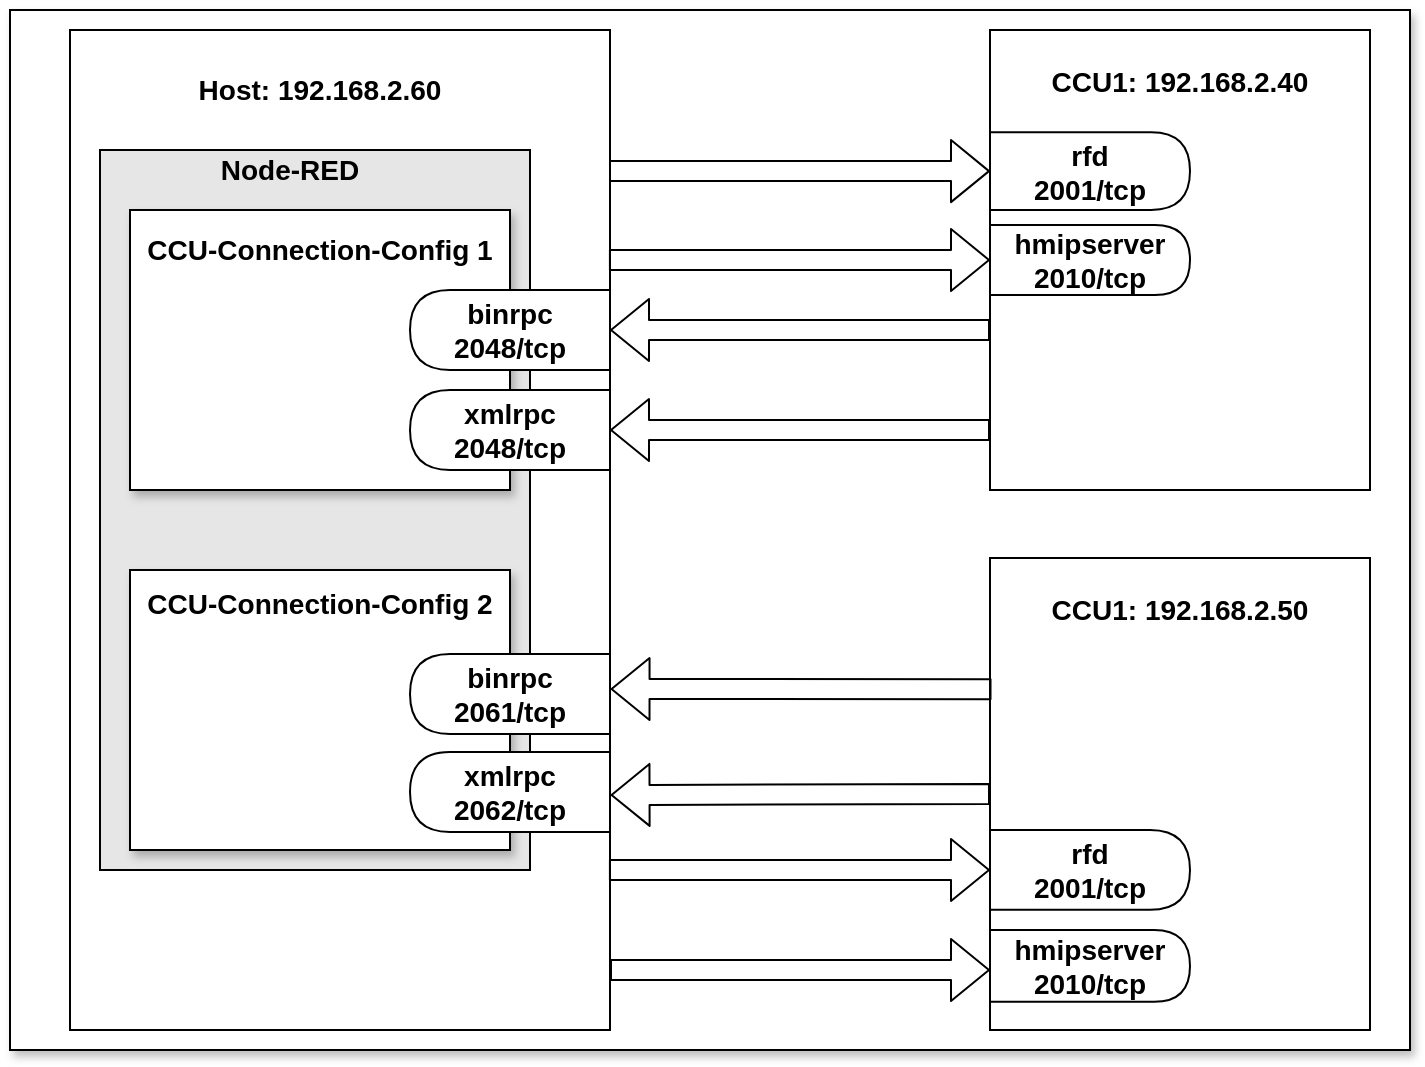 <mxfile version="14.1.1" type="device"><diagram id="QZB-0pdM2cC2ZNScPC8H" name="Page-1"><mxGraphModel dx="1659" dy="1152" grid="1" gridSize="10" guides="1" tooltips="1" connect="1" arrows="1" fold="1" page="1" pageScale="1" pageWidth="827" pageHeight="1169" math="0" shadow="0"><root><mxCell id="0"/><mxCell id="1" parent="0"/><mxCell id="gZi0RhLa6CDdLNVE8nCN-48" value="" style="rounded=0;whiteSpace=wrap;html=1;shadow=1;" parent="1" vertex="1"><mxGeometry x="40" y="60" width="700" height="520" as="geometry"/></mxCell><mxCell id="gZi0RhLa6CDdLNVE8nCN-34" value="" style="shape=flexArrow;endArrow=classic;html=1;entryX=0;entryY=0.5;entryDx=0;entryDy=0;exitX=0.998;exitY=0.141;exitDx=0;exitDy=0;exitPerimeter=0;" parent="1" source="gZi0RhLa6CDdLNVE8nCN-18" target="gZi0RhLa6CDdLNVE8nCN-13" edge="1"><mxGeometry width="50" height="50" relative="1" as="geometry"><mxPoint x="340" y="219.5" as="sourcePoint"/><mxPoint x="410" y="219.5" as="targetPoint"/></mxGeometry></mxCell><mxCell id="gZi0RhLa6CDdLNVE8nCN-38" value="" style="group" parent="1" vertex="1" connectable="0"><mxGeometry x="530" y="334" width="190" height="236" as="geometry"/></mxCell><mxCell id="gZi0RhLa6CDdLNVE8nCN-39" value="" style="rounded=0;whiteSpace=wrap;html=1;align=center;" parent="gZi0RhLa6CDdLNVE8nCN-38" vertex="1"><mxGeometry width="190" height="236" as="geometry"/></mxCell><mxCell id="gZi0RhLa6CDdLNVE8nCN-40" value="&lt;div align=&quot;center&quot;&gt;&lt;font style=&quot;font-size: 14px&quot;&gt;&lt;b&gt;CCU1: 192.168.2.50&lt;/b&gt;&lt;/font&gt;&lt;/div&gt;" style="text;html=1;strokeColor=none;fillColor=none;align=center;verticalAlign=middle;whiteSpace=wrap;rounded=0;" parent="gZi0RhLa6CDdLNVE8nCN-38" vertex="1"><mxGeometry y="13.111" width="190" height="26.222" as="geometry"/></mxCell><mxCell id="gZi0RhLa6CDdLNVE8nCN-41" value="&lt;div&gt;&lt;b&gt;&lt;font style=&quot;font-size: 14px&quot;&gt;rfd&lt;/font&gt;&lt;/b&gt;&lt;/div&gt;&lt;font style=&quot;font-size: 14px&quot;&gt;&lt;b&gt;2001/tcp&lt;/b&gt;&lt;/font&gt;" style="shape=delay;whiteSpace=wrap;html=1;" parent="gZi0RhLa6CDdLNVE8nCN-38" vertex="1"><mxGeometry y="136.003" width="100" height="39.905" as="geometry"/></mxCell><mxCell id="gZi0RhLa6CDdLNVE8nCN-42" value="&lt;div&gt;&lt;b&gt;&lt;font style=&quot;font-size: 14px&quot;&gt;hmipserver&lt;/font&gt;&lt;/b&gt;&lt;/div&gt;&lt;font style=&quot;font-size: 14px&quot;&gt;&lt;b&gt;2010/tcp&lt;/b&gt;&lt;/font&gt;" style="shape=delay;whiteSpace=wrap;html=1;" parent="gZi0RhLa6CDdLNVE8nCN-38" vertex="1"><mxGeometry y="186.003" width="100" height="35.913" as="geometry"/></mxCell><mxCell id="gZi0RhLa6CDdLNVE8nCN-46" value="" style="shape=flexArrow;endArrow=classic;html=1;exitX=0;exitY=0.5;exitDx=0;exitDy=0;entryX=1.001;entryY=0.765;entryDx=0;entryDy=0;entryPerimeter=0;" parent="1" source="gZi0RhLa6CDdLNVE8nCN-39" target="gZi0RhLa6CDdLNVE8nCN-18" edge="1"><mxGeometry width="50" height="50" relative="1" as="geometry"><mxPoint x="410" y="490.5" as="sourcePoint"/><mxPoint x="340" y="490" as="targetPoint"/></mxGeometry></mxCell><mxCell id="gZi0RhLa6CDdLNVE8nCN-49" value="" style="group" parent="1" vertex="1" connectable="0"><mxGeometry x="70" y="70" width="270" height="500" as="geometry"/></mxCell><mxCell id="gZi0RhLa6CDdLNVE8nCN-18" value="" style="rounded=0;whiteSpace=wrap;html=1;" parent="gZi0RhLa6CDdLNVE8nCN-49" vertex="1"><mxGeometry width="270" height="500" as="geometry"/></mxCell><mxCell id="gZi0RhLa6CDdLNVE8nCN-26" value="" style="rounded=0;whiteSpace=wrap;html=1;fillColor=#E6E6E6;" parent="gZi0RhLa6CDdLNVE8nCN-49" vertex="1"><mxGeometry x="15" y="60" width="215" height="360" as="geometry"/></mxCell><mxCell id="gZi0RhLa6CDdLNVE8nCN-15" value="&lt;div align=&quot;center&quot;&gt;&lt;font style=&quot;font-size: 14px&quot;&gt;&lt;b&gt;Host: 192.168.2.60&lt;/b&gt;&lt;/font&gt;&lt;/div&gt;" style="text;html=1;strokeColor=none;fillColor=none;align=center;verticalAlign=middle;whiteSpace=wrap;rounded=0;" parent="gZi0RhLa6CDdLNVE8nCN-49" vertex="1"><mxGeometry x="30" y="20" width="190" height="20" as="geometry"/></mxCell><mxCell id="gZi0RhLa6CDdLNVE8nCN-20" value="" style="rounded=0;whiteSpace=wrap;html=1;shadow=1;" parent="gZi0RhLa6CDdLNVE8nCN-49" vertex="1"><mxGeometry x="30" y="90" width="190" height="140" as="geometry"/></mxCell><mxCell id="gZi0RhLa6CDdLNVE8nCN-24" value="&lt;div&gt;&lt;b&gt;&lt;font style=&quot;font-size: 14px&quot;&gt;binrpc&lt;/font&gt;&lt;/b&gt;&lt;/div&gt;&lt;font style=&quot;font-size: 14px&quot;&gt;&lt;b&gt;2048/tcp&lt;/b&gt;&lt;/font&gt;" style="shape=delay;whiteSpace=wrap;html=1;direction=west;" parent="gZi0RhLa6CDdLNVE8nCN-49" vertex="1"><mxGeometry x="170" y="130" width="100" height="40" as="geometry"/></mxCell><mxCell id="gZi0RhLa6CDdLNVE8nCN-25" value="&lt;div&gt;&lt;b&gt;&lt;font style=&quot;font-size: 14px&quot;&gt;xmlrpc&lt;/font&gt;&lt;/b&gt;&lt;/div&gt;&lt;font style=&quot;font-size: 14px&quot;&gt;&lt;b&gt;2048/tcp&lt;/b&gt;&lt;/font&gt;" style="shape=delay;whiteSpace=wrap;html=1;direction=west;" parent="gZi0RhLa6CDdLNVE8nCN-49" vertex="1"><mxGeometry x="170" y="180" width="100" height="40" as="geometry"/></mxCell><mxCell id="gZi0RhLa6CDdLNVE8nCN-19" value="&lt;font style=&quot;font-size: 14px&quot;&gt;&lt;b&gt;Node-RED&lt;/b&gt;&lt;/font&gt;" style="text;html=1;strokeColor=none;fillColor=none;align=center;verticalAlign=middle;whiteSpace=wrap;rounded=0;" parent="gZi0RhLa6CDdLNVE8nCN-49" vertex="1"><mxGeometry x="15" y="60" width="190" height="20" as="geometry"/></mxCell><mxCell id="gZi0RhLa6CDdLNVE8nCN-30" value="&lt;font style=&quot;font-size: 14px&quot;&gt;&lt;b&gt;CCU-Connection-Config 1&lt;/b&gt;&lt;/font&gt;" style="text;html=1;strokeColor=none;fillColor=none;align=center;verticalAlign=middle;whiteSpace=wrap;rounded=0;" parent="gZi0RhLa6CDdLNVE8nCN-49" vertex="1"><mxGeometry x="30" y="100" width="190" height="20" as="geometry"/></mxCell><mxCell id="gZi0RhLa6CDdLNVE8nCN-31" value="" style="rounded=0;whiteSpace=wrap;html=1;shadow=1;" parent="gZi0RhLa6CDdLNVE8nCN-49" vertex="1"><mxGeometry x="30" y="270" width="190" height="140" as="geometry"/></mxCell><mxCell id="gZi0RhLa6CDdLNVE8nCN-32" value="&lt;font style=&quot;font-size: 14px&quot;&gt;&lt;b&gt;CCU-Connection-Config 2&lt;/b&gt;&lt;/font&gt;" style="text;html=1;strokeColor=none;fillColor=none;align=center;verticalAlign=middle;whiteSpace=wrap;rounded=0;" parent="gZi0RhLa6CDdLNVE8nCN-49" vertex="1"><mxGeometry x="30" y="277" width="190" height="20" as="geometry"/></mxCell><mxCell id="gZi0RhLa6CDdLNVE8nCN-33" value="&lt;div&gt;&lt;b&gt;&lt;font style=&quot;font-size: 14px&quot;&gt;binrpc&lt;/font&gt;&lt;/b&gt;&lt;/div&gt;&lt;font style=&quot;font-size: 14px&quot;&gt;&lt;b&gt;2061/tcp&lt;/b&gt;&lt;/font&gt;" style="shape=delay;whiteSpace=wrap;html=1;direction=west;" parent="gZi0RhLa6CDdLNVE8nCN-49" vertex="1"><mxGeometry x="170" y="312" width="100" height="40" as="geometry"/></mxCell><mxCell id="gZi0RhLa6CDdLNVE8nCN-29" value="&lt;div&gt;&lt;b&gt;&lt;font style=&quot;font-size: 14px&quot;&gt;xmlrpc&lt;/font&gt;&lt;/b&gt;&lt;/div&gt;&lt;font style=&quot;font-size: 14px&quot;&gt;&lt;b&gt;2062/tcp&lt;/b&gt;&lt;/font&gt;" style="shape=delay;whiteSpace=wrap;html=1;direction=west;" parent="gZi0RhLa6CDdLNVE8nCN-49" vertex="1"><mxGeometry x="170" y="361" width="100" height="40" as="geometry"/></mxCell><mxCell id="gZi0RhLa6CDdLNVE8nCN-50" value="" style="group" parent="1" vertex="1" connectable="0"><mxGeometry x="530" y="70" width="190" height="230" as="geometry"/></mxCell><mxCell id="gZi0RhLa6CDdLNVE8nCN-3" value="" style="rounded=0;whiteSpace=wrap;html=1;align=center;" parent="gZi0RhLa6CDdLNVE8nCN-50" vertex="1"><mxGeometry width="190" height="230.0" as="geometry"/></mxCell><mxCell id="gZi0RhLa6CDdLNVE8nCN-14" value="&lt;div&gt;&lt;b&gt;&lt;font style=&quot;font-size: 14px&quot;&gt;hmipserver&lt;/font&gt;&lt;/b&gt;&lt;/div&gt;&lt;font style=&quot;font-size: 14px&quot;&gt;&lt;b&gt;2010/tcp&lt;/b&gt;&lt;/font&gt;" style="shape=delay;whiteSpace=wrap;html=1;" parent="gZi0RhLa6CDdLNVE8nCN-50" vertex="1"><mxGeometry y="97.5" width="100" height="35" as="geometry"/></mxCell><mxCell id="gZi0RhLa6CDdLNVE8nCN-13" value="&lt;div&gt;&lt;b&gt;&lt;font style=&quot;font-size: 14px&quot;&gt;rfd&lt;/font&gt;&lt;/b&gt;&lt;/div&gt;&lt;font style=&quot;font-size: 14px&quot;&gt;&lt;b&gt;2001/tcp&lt;/b&gt;&lt;/font&gt;" style="shape=delay;whiteSpace=wrap;html=1;" parent="gZi0RhLa6CDdLNVE8nCN-50" vertex="1"><mxGeometry y="51.11" width="100" height="38.89" as="geometry"/></mxCell><mxCell id="gZi0RhLa6CDdLNVE8nCN-6" value="&lt;div align=&quot;center&quot;&gt;&lt;font style=&quot;font-size: 14px&quot;&gt;&lt;b&gt;CCU1: 192.168.2.40&lt;/b&gt;&lt;/font&gt;&lt;/div&gt;" style="text;html=1;strokeColor=none;fillColor=none;align=center;verticalAlign=middle;whiteSpace=wrap;rounded=0;" parent="gZi0RhLa6CDdLNVE8nCN-50" vertex="1"><mxGeometry y="12.778" width="190" height="25.556" as="geometry"/></mxCell><mxCell id="gZi0RhLa6CDdLNVE8nCN-52" value="" style="shape=flexArrow;endArrow=classic;html=1;entryX=1.001;entryY=0.659;entryDx=0;entryDy=0;entryPerimeter=0;exitX=0.004;exitY=0.278;exitDx=0;exitDy=0;exitPerimeter=0;" parent="1" source="gZi0RhLa6CDdLNVE8nCN-39" target="gZi0RhLa6CDdLNVE8nCN-18" edge="1"><mxGeometry width="50" height="50" relative="1" as="geometry"><mxPoint x="440" y="450" as="sourcePoint"/><mxPoint x="340" y="540.04" as="targetPoint"/></mxGeometry></mxCell><mxCell id="gZi0RhLa6CDdLNVE8nCN-53" value="" style="shape=flexArrow;endArrow=classic;html=1;exitX=0;exitY=0.5;exitDx=0;exitDy=0;" parent="1" edge="1"><mxGeometry width="50" height="50" relative="1" as="geometry"><mxPoint x="530" y="269.996" as="sourcePoint"/><mxPoint x="340" y="270.04" as="targetPoint"/></mxGeometry></mxCell><mxCell id="gZi0RhLa6CDdLNVE8nCN-54" value="" style="shape=flexArrow;endArrow=classic;html=1;exitX=0;exitY=0.5;exitDx=0;exitDy=0;" parent="1" edge="1"><mxGeometry width="50" height="50" relative="1" as="geometry"><mxPoint x="530" y="219.996" as="sourcePoint"/><mxPoint x="340" y="220" as="targetPoint"/></mxGeometry></mxCell><mxCell id="gZi0RhLa6CDdLNVE8nCN-55" value="" style="shape=flexArrow;endArrow=classic;html=1;entryX=0;entryY=0.5;entryDx=0;entryDy=0;exitX=0.998;exitY=0.84;exitDx=0;exitDy=0;exitPerimeter=0;" parent="1" source="gZi0RhLa6CDdLNVE8nCN-18" target="gZi0RhLa6CDdLNVE8nCN-41" edge="1"><mxGeometry width="50" height="50" relative="1" as="geometry"><mxPoint x="340" y="400.09" as="sourcePoint"/><mxPoint x="530" y="400.0" as="targetPoint"/></mxGeometry></mxCell><mxCell id="gZi0RhLa6CDdLNVE8nCN-56" value="" style="shape=flexArrow;endArrow=classic;html=1;" parent="1" edge="1"><mxGeometry width="50" height="50" relative="1" as="geometry"><mxPoint x="340" y="540" as="sourcePoint"/><mxPoint x="530" y="540" as="targetPoint"/></mxGeometry></mxCell><mxCell id="gZi0RhLa6CDdLNVE8nCN-35" value="" style="shape=flexArrow;endArrow=classic;html=1;entryX=0;entryY=0.5;entryDx=0;entryDy=0;exitX=0.998;exitY=0.23;exitDx=0;exitDy=0;exitPerimeter=0;" parent="1" source="gZi0RhLa6CDdLNVE8nCN-18" target="gZi0RhLa6CDdLNVE8nCN-3" edge="1"><mxGeometry width="50" height="50" relative="1" as="geometry"><mxPoint x="341" y="185" as="sourcePoint"/><mxPoint x="410" y="269.5" as="targetPoint"/></mxGeometry></mxCell></root></mxGraphModel></diagram></mxfile>